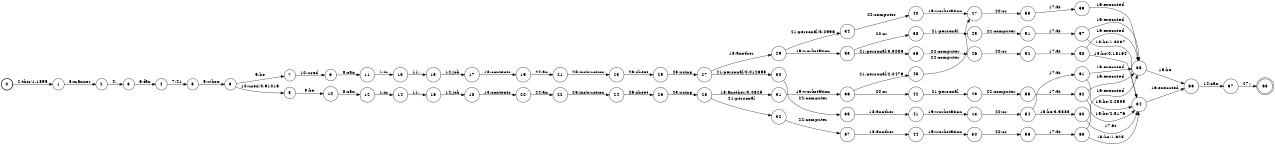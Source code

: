 digraph FST {
rankdir = LR;
size = "8.5,11";
label = "";
center = 1;
orientation = Portrait;
ranksep = "0.4";
nodesep = "0.25";
0 [label = "0", shape = circle, style = bold, fontsize = 14]
	0 -> 1 [label = "2:this/1.1895", fontsize = 14];
1 [label = "1", shape = circle, style = solid, fontsize = 14]
	1 -> 2 [label = "3:manner", fontsize = 14];
2 [label = "2", shape = circle, style = solid, fontsize = 14]
	2 -> 3 [label = "4:,", fontsize = 14];
3 [label = "3", shape = circle, style = solid, fontsize = 14]
	3 -> 4 [label = "6:fax", fontsize = 14];
4 [label = "4", shape = circle, style = solid, fontsize = 14]
	4 -> 5 [label = "7:41", fontsize = 14];
5 [label = "5", shape = circle, style = solid, fontsize = 14]
	5 -> 6 [label = "5:when", fontsize = 14];
6 [label = "6", shape = circle, style = solid, fontsize = 14]
	6 -> 7 [label = "9:be", fontsize = 14];
	6 -> 8 [label = "10:used/0.91016", fontsize = 14];
7 [label = "7", shape = circle, style = solid, fontsize = 14]
	7 -> 9 [label = "10:used", fontsize = 14];
8 [label = "8", shape = circle, style = solid, fontsize = 14]
	8 -> 10 [label = "9:be", fontsize = 14];
9 [label = "9", shape = circle, style = solid, fontsize = 14]
	9 -> 11 [label = "8:can", fontsize = 14];
10 [label = "10", shape = circle, style = solid, fontsize = 14]
	10 -> 12 [label = "8:can", fontsize = 14];
11 [label = "11", shape = circle, style = solid, fontsize = 14]
	11 -> 13 [label = "1:in", fontsize = 14];
12 [label = "12", shape = circle, style = solid, fontsize = 14]
	12 -> 14 [label = "1:in", fontsize = 14];
13 [label = "13", shape = circle, style = solid, fontsize = 14]
	13 -> 15 [label = "11:,", fontsize = 14];
14 [label = "14", shape = circle, style = solid, fontsize = 14]
	14 -> 16 [label = "11:,", fontsize = 14];
15 [label = "15", shape = circle, style = solid, fontsize = 14]
	15 -> 17 [label = "12:job", fontsize = 14];
16 [label = "16", shape = circle, style = solid, fontsize = 14]
	16 -> 18 [label = "12:job", fontsize = 14];
17 [label = "17", shape = circle, style = solid, fontsize = 14]
	17 -> 19 [label = "13:contents", fontsize = 14];
18 [label = "18", shape = circle, style = solid, fontsize = 14]
	18 -> 20 [label = "13:contents", fontsize = 14];
19 [label = "19", shape = circle, style = solid, fontsize = 14]
	19 -> 21 [label = "24:an", fontsize = 14];
20 [label = "20", shape = circle, style = solid, fontsize = 14]
	20 -> 22 [label = "24:an", fontsize = 14];
21 [label = "21", shape = circle, style = solid, fontsize = 14]
	21 -> 23 [label = "25:instruction", fontsize = 14];
22 [label = "22", shape = circle, style = solid, fontsize = 14]
	22 -> 24 [label = "25:instruction", fontsize = 14];
23 [label = "23", shape = circle, style = solid, fontsize = 14]
	23 -> 25 [label = "26:sheet", fontsize = 14];
24 [label = "24", shape = circle, style = solid, fontsize = 14]
	24 -> 26 [label = "26:sheet", fontsize = 14];
25 [label = "25", shape = circle, style = solid, fontsize = 14]
	25 -> 27 [label = "23:using", fontsize = 14];
26 [label = "26", shape = circle, style = solid, fontsize = 14]
	26 -> 28 [label = "23:using", fontsize = 14];
27 [label = "27", shape = circle, style = solid, fontsize = 14]
	27 -> 29 [label = "18:another", fontsize = 14];
	27 -> 30 [label = "21:personal/0.012695", fontsize = 14];
28 [label = "28", shape = circle, style = solid, fontsize = 14]
	28 -> 31 [label = "18:another/0.0625", fontsize = 14];
	28 -> 32 [label = "21:personal", fontsize = 14];
29 [label = "29", shape = circle, style = solid, fontsize = 14]
	29 -> 33 [label = "19:workstation", fontsize = 14];
	29 -> 34 [label = "21:personal/5.0996", fontsize = 14];
30 [label = "30", shape = circle, style = solid, fontsize = 14]
	30 -> 35 [label = "22:computer", fontsize = 14];
31 [label = "31", shape = circle, style = solid, fontsize = 14]
	31 -> 36 [label = "19:workstation", fontsize = 14];
32 [label = "32", shape = circle, style = solid, fontsize = 14]
	32 -> 37 [label = "22:computer", fontsize = 14];
33 [label = "33", shape = circle, style = solid, fontsize = 14]
	33 -> 38 [label = "20:or", fontsize = 14];
	33 -> 39 [label = "21:personal/3.3086", fontsize = 14];
34 [label = "34", shape = circle, style = solid, fontsize = 14]
	34 -> 40 [label = "22:computer", fontsize = 14];
35 [label = "35", shape = circle, style = solid, fontsize = 14]
	35 -> 41 [label = "18:another", fontsize = 14];
36 [label = "36", shape = circle, style = solid, fontsize = 14]
	36 -> 42 [label = "20:or", fontsize = 14];
	36 -> 43 [label = "21:personal/2.0479", fontsize = 14];
37 [label = "37", shape = circle, style = solid, fontsize = 14]
	37 -> 44 [label = "18:another", fontsize = 14];
38 [label = "38", shape = circle, style = solid, fontsize = 14]
	38 -> 45 [label = "21:personal", fontsize = 14];
39 [label = "39", shape = circle, style = solid, fontsize = 14]
	39 -> 46 [label = "22:computer", fontsize = 14];
40 [label = "40", shape = circle, style = solid, fontsize = 14]
	40 -> 47 [label = "19:workstation", fontsize = 14];
41 [label = "41", shape = circle, style = solid, fontsize = 14]
	41 -> 48 [label = "19:workstation", fontsize = 14];
42 [label = "42", shape = circle, style = solid, fontsize = 14]
	42 -> 49 [label = "21:personal", fontsize = 14];
43 [label = "43", shape = circle, style = solid, fontsize = 14]
	43 -> 47 [label = "22:computer", fontsize = 14];
44 [label = "44", shape = circle, style = solid, fontsize = 14]
	44 -> 50 [label = "19:workstation", fontsize = 14];
45 [label = "45", shape = circle, style = solid, fontsize = 14]
	45 -> 51 [label = "22:computer", fontsize = 14];
46 [label = "46", shape = circle, style = solid, fontsize = 14]
	46 -> 52 [label = "20:or", fontsize = 14];
47 [label = "47", shape = circle, style = solid, fontsize = 14]
	47 -> 53 [label = "20:or", fontsize = 14];
48 [label = "48", shape = circle, style = solid, fontsize = 14]
	48 -> 54 [label = "20:or", fontsize = 14];
49 [label = "49", shape = circle, style = solid, fontsize = 14]
	49 -> 55 [label = "22:computer", fontsize = 14];
50 [label = "50", shape = circle, style = solid, fontsize = 14]
	50 -> 56 [label = "20:or", fontsize = 14];
51 [label = "51", shape = circle, style = solid, fontsize = 14]
	51 -> 57 [label = "17:at", fontsize = 14];
52 [label = "52", shape = circle, style = solid, fontsize = 14]
	52 -> 58 [label = "17:at", fontsize = 14];
53 [label = "53", shape = circle, style = solid, fontsize = 14]
	53 -> 59 [label = "17:at", fontsize = 14];
54 [label = "54", shape = circle, style = solid, fontsize = 14]
	54 -> 60 [label = "15:be/3.9883", fontsize = 14];
	54 -> 61 [label = "17:at", fontsize = 14];
55 [label = "55", shape = circle, style = solid, fontsize = 14]
	55 -> 62 [label = "17:at", fontsize = 14];
56 [label = "56", shape = circle, style = solid, fontsize = 14]
	56 -> 63 [label = "17:at", fontsize = 14];
57 [label = "57", shape = circle, style = solid, fontsize = 14]
	57 -> 64 [label = "15:be/1.8037", fontsize = 14];
	57 -> 65 [label = "16:executed", fontsize = 14];
58 [label = "58", shape = circle, style = solid, fontsize = 14]
	58 -> 64 [label = "15:be/0.18164", fontsize = 14];
	58 -> 65 [label = "16:executed", fontsize = 14];
59 [label = "59", shape = circle, style = solid, fontsize = 14]
	59 -> 65 [label = "16:executed", fontsize = 14];
60 [label = "60", shape = circle, style = solid, fontsize = 14]
	60 -> 64 [label = "17:at", fontsize = 14];
61 [label = "61", shape = circle, style = solid, fontsize = 14]
	61 -> 64 [label = "15:be/2.2539", fontsize = 14];
	61 -> 65 [label = "16:executed", fontsize = 14];
62 [label = "62", shape = circle, style = solid, fontsize = 14]
	62 -> 64 [label = "15:be/2.5176", fontsize = 14];
	62 -> 65 [label = "16:executed", fontsize = 14];
63 [label = "63", shape = circle, style = solid, fontsize = 14]
	63 -> 64 [label = "15:be/1.625", fontsize = 14];
	63 -> 65 [label = "16:executed", fontsize = 14];
64 [label = "64", shape = circle, style = solid, fontsize = 14]
	64 -> 66 [label = "16:executed", fontsize = 14];
65 [label = "65", shape = circle, style = solid, fontsize = 14]
	65 -> 66 [label = "15:be", fontsize = 14];
66 [label = "66", shape = circle, style = solid, fontsize = 14]
	66 -> 67 [label = "14:can", fontsize = 14];
67 [label = "67", shape = circle, style = solid, fontsize = 14]
	67 -> 68 [label = "27:.", fontsize = 14];
68 [label = "68", shape = doublecircle, style = solid, fontsize = 14]
}
